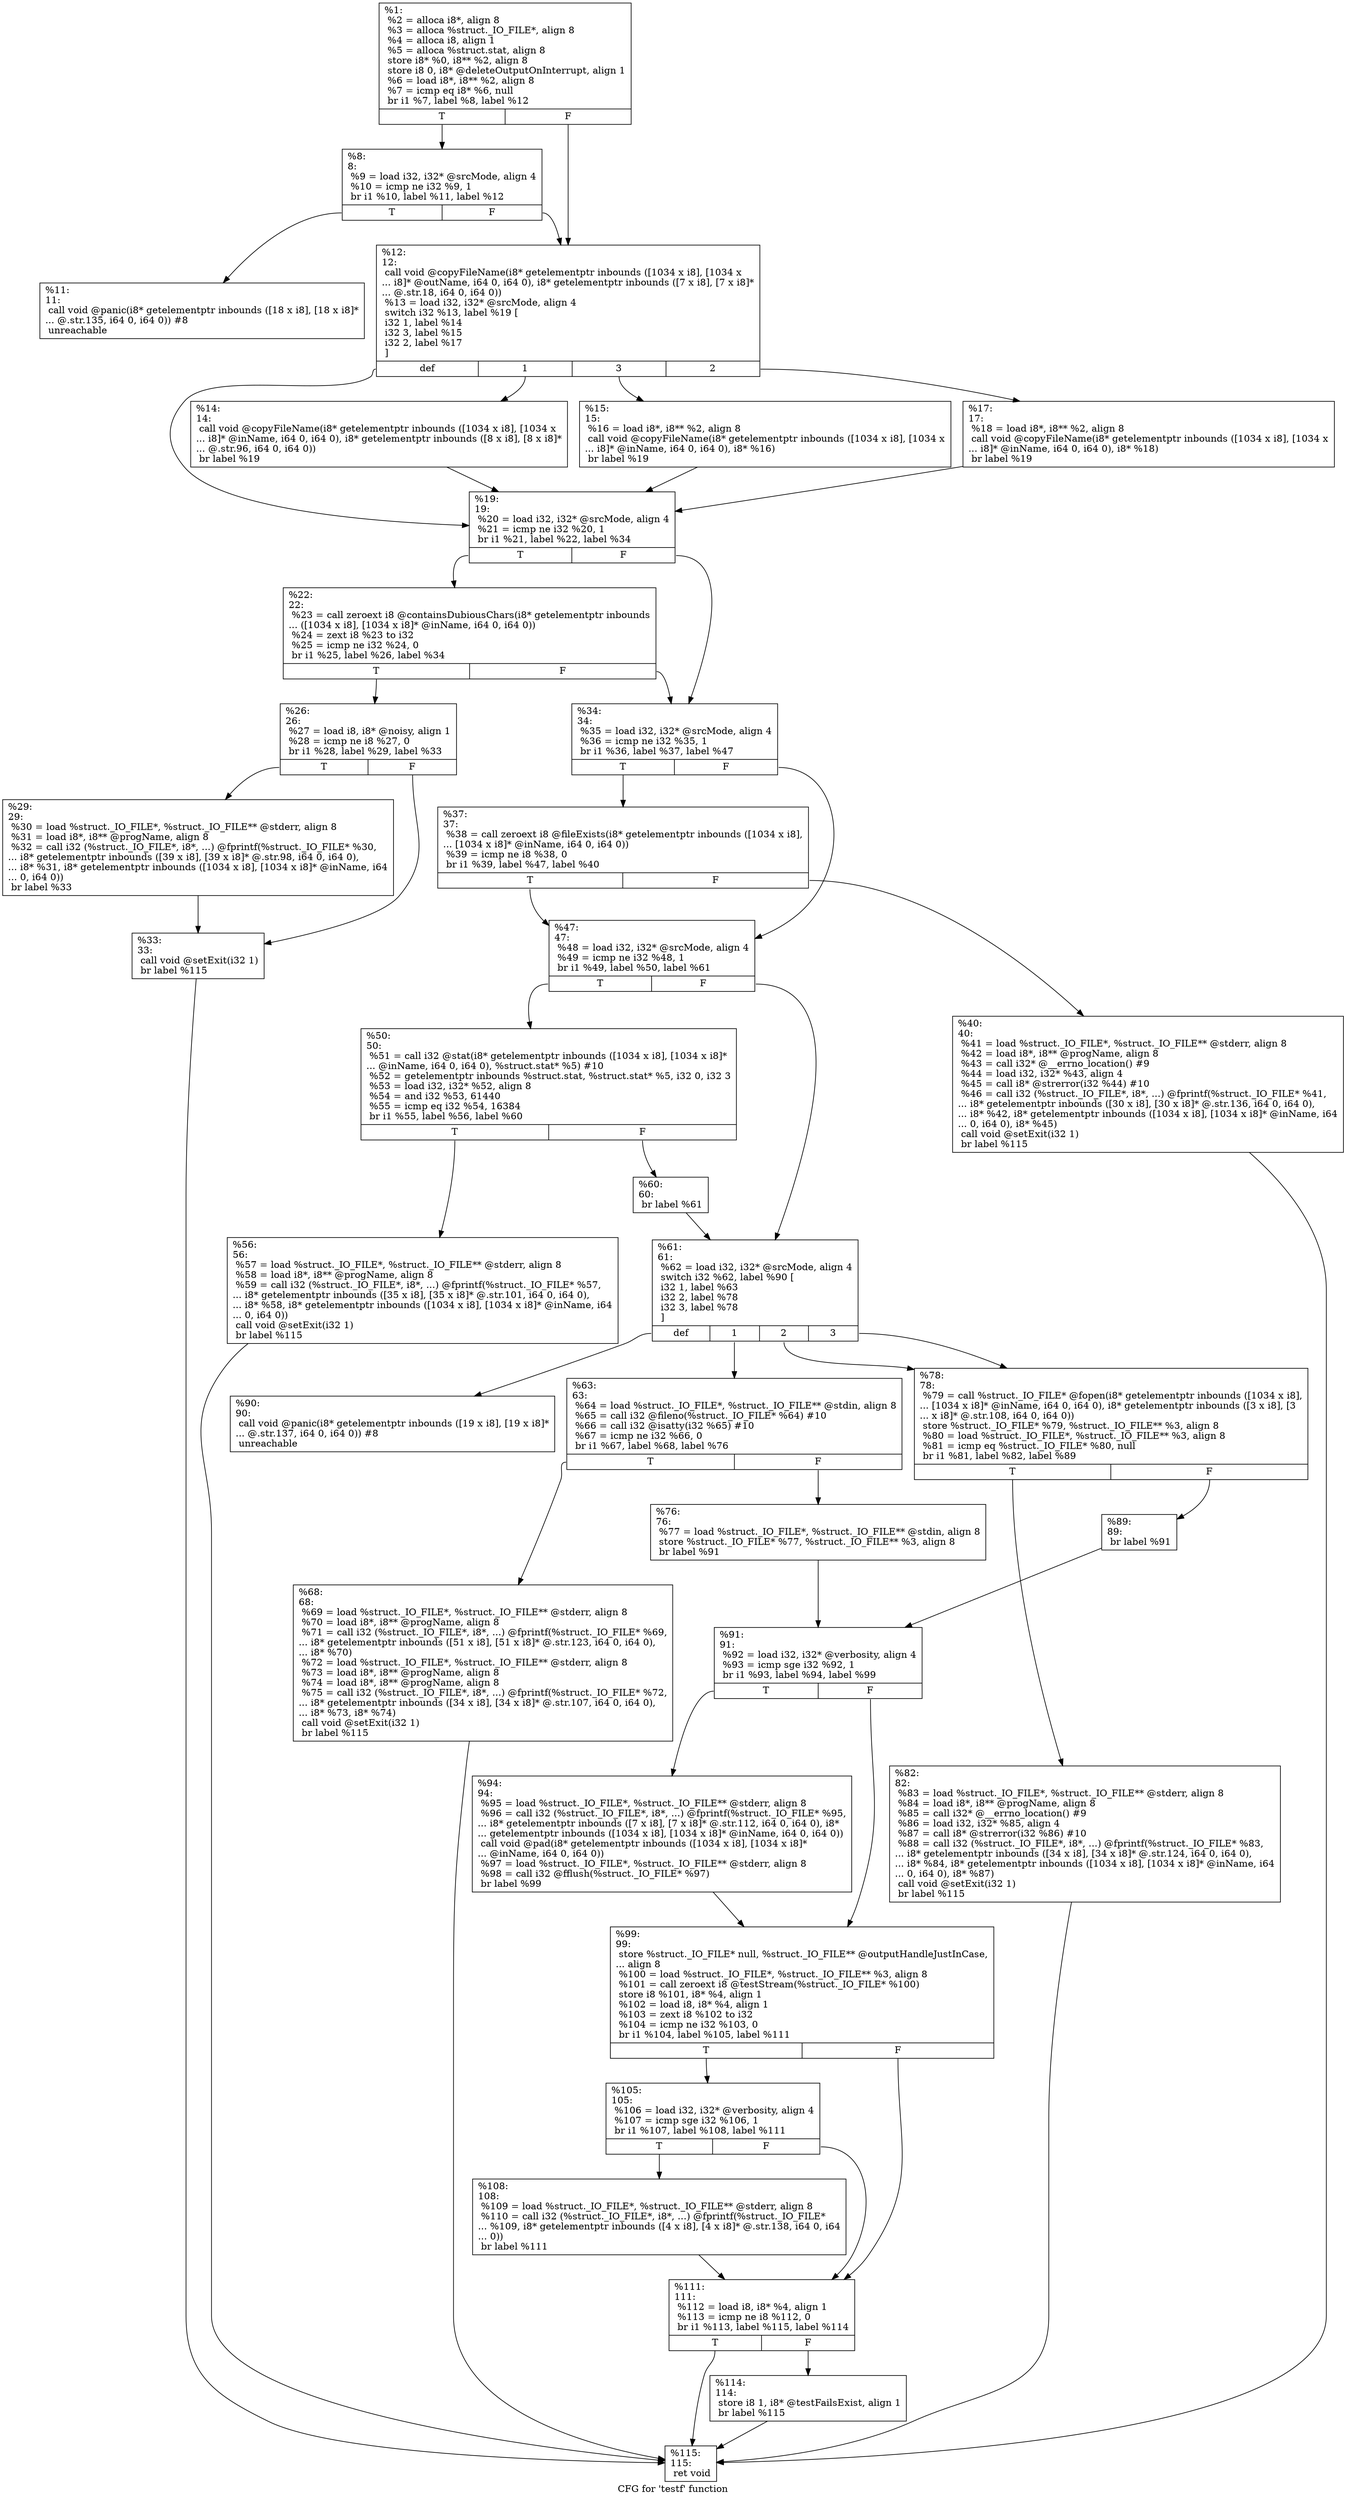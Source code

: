 digraph "CFG for 'testf' function" {
	label="CFG for 'testf' function";

	Node0x121a3e0 [shape=record,label="{%1:\l  %2 = alloca i8*, align 8\l  %3 = alloca %struct._IO_FILE*, align 8\l  %4 = alloca i8, align 1\l  %5 = alloca %struct.stat, align 8\l  store i8* %0, i8** %2, align 8\l  store i8 0, i8* @deleteOutputOnInterrupt, align 1\l  %6 = load i8*, i8** %2, align 8\l  %7 = icmp eq i8* %6, null\l  br i1 %7, label %8, label %12\l|{<s0>T|<s1>F}}"];
	Node0x121a3e0:s0 -> Node0x121a7d0;
	Node0x121a3e0:s1 -> Node0x121a820;
	Node0x121a7d0 [shape=record,label="{%8:\l8:                                                \l  %9 = load i32, i32* @srcMode, align 4\l  %10 = icmp ne i32 %9, 1\l  br i1 %10, label %11, label %12\l|{<s0>T|<s1>F}}"];
	Node0x121a7d0:s0 -> Node0x121a520;
	Node0x121a7d0:s1 -> Node0x121a820;
	Node0x121a520 [shape=record,label="{%11:\l11:                                               \l  call void @panic(i8* getelementptr inbounds ([18 x i8], [18 x i8]*\l... @.str.135, i64 0, i64 0)) #8\l  unreachable\l}"];
	Node0x121a820 [shape=record,label="{%12:\l12:                                               \l  call void @copyFileName(i8* getelementptr inbounds ([1034 x i8], [1034 x\l... i8]* @outName, i64 0, i64 0), i8* getelementptr inbounds ([7 x i8], [7 x i8]*\l... @.str.18, i64 0, i64 0))\l  %13 = load i32, i32* @srcMode, align 4\l  switch i32 %13, label %19 [\l    i32 1, label %14\l    i32 3, label %15\l    i32 2, label %17\l  ]\l|{<s0>def|<s1>1|<s2>3|<s3>2}}"];
	Node0x121a820:s0 -> Node0x121ad20;
	Node0x121a820:s1 -> Node0x121ad70;
	Node0x121a820:s2 -> Node0x121c280;
	Node0x121a820:s3 -> Node0x121c310;
	Node0x121ad70 [shape=record,label="{%14:\l14:                                               \l  call void @copyFileName(i8* getelementptr inbounds ([1034 x i8], [1034 x\l... i8]* @inName, i64 0, i64 0), i8* getelementptr inbounds ([8 x i8], [8 x i8]*\l... @.str.96, i64 0, i64 0))\l  br label %19\l}"];
	Node0x121ad70 -> Node0x121ad20;
	Node0x121c280 [shape=record,label="{%15:\l15:                                               \l  %16 = load i8*, i8** %2, align 8\l  call void @copyFileName(i8* getelementptr inbounds ([1034 x i8], [1034 x\l... i8]* @inName, i64 0, i64 0), i8* %16)\l  br label %19\l}"];
	Node0x121c280 -> Node0x121ad20;
	Node0x121c310 [shape=record,label="{%17:\l17:                                               \l  %18 = load i8*, i8** %2, align 8\l  call void @copyFileName(i8* getelementptr inbounds ([1034 x i8], [1034 x\l... i8]* @inName, i64 0, i64 0), i8* %18)\l  br label %19\l}"];
	Node0x121c310 -> Node0x121ad20;
	Node0x121ad20 [shape=record,label="{%19:\l19:                                               \l  %20 = load i32, i32* @srcMode, align 4\l  %21 = icmp ne i32 %20, 1\l  br i1 %21, label %22, label %34\l|{<s0>T|<s1>F}}"];
	Node0x121ad20:s0 -> Node0x121ca40;
	Node0x121ad20:s1 -> Node0x121ca90;
	Node0x121ca40 [shape=record,label="{%22:\l22:                                               \l  %23 = call zeroext i8 @containsDubiousChars(i8* getelementptr inbounds\l... ([1034 x i8], [1034 x i8]* @inName, i64 0, i64 0))\l  %24 = zext i8 %23 to i32\l  %25 = icmp ne i32 %24, 0\l  br i1 %25, label %26, label %34\l|{<s0>T|<s1>F}}"];
	Node0x121ca40:s0 -> Node0x121cc80;
	Node0x121ca40:s1 -> Node0x121ca90;
	Node0x121cc80 [shape=record,label="{%26:\l26:                                               \l  %27 = load i8, i8* @noisy, align 1\l  %28 = icmp ne i8 %27, 0\l  br i1 %28, label %29, label %33\l|{<s0>T|<s1>F}}"];
	Node0x121cc80:s0 -> Node0x121ce30;
	Node0x121cc80:s1 -> Node0x121ce80;
	Node0x121ce30 [shape=record,label="{%29:\l29:                                               \l  %30 = load %struct._IO_FILE*, %struct._IO_FILE** @stderr, align 8\l  %31 = load i8*, i8** @progName, align 8\l  %32 = call i32 (%struct._IO_FILE*, i8*, ...) @fprintf(%struct._IO_FILE* %30,\l... i8* getelementptr inbounds ([39 x i8], [39 x i8]* @.str.98, i64 0, i64 0),\l... i8* %31, i8* getelementptr inbounds ([1034 x i8], [1034 x i8]* @inName, i64\l... 0, i64 0))\l  br label %33\l}"];
	Node0x121ce30 -> Node0x121ce80;
	Node0x121ce80 [shape=record,label="{%33:\l33:                                               \l  call void @setExit(i32 1)\l  br label %115\l}"];
	Node0x121ce80 -> Node0x121d270;
	Node0x121ca90 [shape=record,label="{%34:\l34:                                               \l  %35 = load i32, i32* @srcMode, align 4\l  %36 = icmp ne i32 %35, 1\l  br i1 %36, label %37, label %47\l|{<s0>T|<s1>F}}"];
	Node0x121ca90:s0 -> Node0x121d3f0;
	Node0x121ca90:s1 -> Node0x121d440;
	Node0x121d3f0 [shape=record,label="{%37:\l37:                                               \l  %38 = call zeroext i8 @fileExists(i8* getelementptr inbounds ([1034 x i8],\l... [1034 x i8]* @inName, i64 0, i64 0))\l  %39 = icmp ne i8 %38, 0\l  br i1 %39, label %47, label %40\l|{<s0>T|<s1>F}}"];
	Node0x121d3f0:s0 -> Node0x121d440;
	Node0x121d3f0:s1 -> Node0x121d660;
	Node0x121d660 [shape=record,label="{%40:\l40:                                               \l  %41 = load %struct._IO_FILE*, %struct._IO_FILE** @stderr, align 8\l  %42 = load i8*, i8** @progName, align 8\l  %43 = call i32* @__errno_location() #9\l  %44 = load i32, i32* %43, align 4\l  %45 = call i8* @strerror(i32 %44) #10\l  %46 = call i32 (%struct._IO_FILE*, i8*, ...) @fprintf(%struct._IO_FILE* %41,\l... i8* getelementptr inbounds ([30 x i8], [30 x i8]* @.str.136, i64 0, i64 0),\l... i8* %42, i8* getelementptr inbounds ([1034 x i8], [1034 x i8]* @inName, i64\l... 0, i64 0), i8* %45)\l  call void @setExit(i32 1)\l  br label %115\l}"];
	Node0x121d660 -> Node0x121d270;
	Node0x121d440 [shape=record,label="{%47:\l47:                                               \l  %48 = load i32, i32* @srcMode, align 4\l  %49 = icmp ne i32 %48, 1\l  br i1 %49, label %50, label %61\l|{<s0>T|<s1>F}}"];
	Node0x121d440:s0 -> Node0x121ddc0;
	Node0x121d440:s1 -> Node0x121de10;
	Node0x121ddc0 [shape=record,label="{%50:\l50:                                               \l  %51 = call i32 @stat(i8* getelementptr inbounds ([1034 x i8], [1034 x i8]*\l... @inName, i64 0, i64 0), %struct.stat* %5) #10\l  %52 = getelementptr inbounds %struct.stat, %struct.stat* %5, i32 0, i32 3\l  %53 = load i32, i32* %52, align 8\l  %54 = and i32 %53, 61440\l  %55 = icmp eq i32 %54, 16384\l  br i1 %55, label %56, label %60\l|{<s0>T|<s1>F}}"];
	Node0x121ddc0:s0 -> Node0x121e200;
	Node0x121ddc0:s1 -> Node0x121e250;
	Node0x121e200 [shape=record,label="{%56:\l56:                                               \l  %57 = load %struct._IO_FILE*, %struct._IO_FILE** @stderr, align 8\l  %58 = load i8*, i8** @progName, align 8\l  %59 = call i32 (%struct._IO_FILE*, i8*, ...) @fprintf(%struct._IO_FILE* %57,\l... i8* getelementptr inbounds ([35 x i8], [35 x i8]* @.str.101, i64 0, i64 0),\l... i8* %58, i8* getelementptr inbounds ([1034 x i8], [1034 x i8]* @inName, i64\l... 0, i64 0))\l  call void @setExit(i32 1)\l  br label %115\l}"];
	Node0x121e200 -> Node0x121d270;
	Node0x121e250 [shape=record,label="{%60:\l60:                                               \l  br label %61\l}"];
	Node0x121e250 -> Node0x121de10;
	Node0x121de10 [shape=record,label="{%61:\l61:                                               \l  %62 = load i32, i32* @srcMode, align 4\l  switch i32 %62, label %90 [\l    i32 1, label %63\l    i32 2, label %78\l    i32 3, label %78\l  ]\l|{<s0>def|<s1>1|<s2>2|<s3>3}}"];
	Node0x121de10:s0 -> Node0x121e700;
	Node0x121de10:s1 -> Node0x121e750;
	Node0x121de10:s2 -> Node0x121e7a0;
	Node0x121de10:s3 -> Node0x121e7a0;
	Node0x121e750 [shape=record,label="{%63:\l63:                                               \l  %64 = load %struct._IO_FILE*, %struct._IO_FILE** @stdin, align 8\l  %65 = call i32 @fileno(%struct._IO_FILE* %64) #10\l  %66 = call i32 @isatty(i32 %65) #10\l  %67 = icmp ne i32 %66, 0\l  br i1 %67, label %68, label %76\l|{<s0>T|<s1>F}}"];
	Node0x121e750:s0 -> Node0x121eba0;
	Node0x121e750:s1 -> Node0x121ebf0;
	Node0x121eba0 [shape=record,label="{%68:\l68:                                               \l  %69 = load %struct._IO_FILE*, %struct._IO_FILE** @stderr, align 8\l  %70 = load i8*, i8** @progName, align 8\l  %71 = call i32 (%struct._IO_FILE*, i8*, ...) @fprintf(%struct._IO_FILE* %69,\l... i8* getelementptr inbounds ([51 x i8], [51 x i8]* @.str.123, i64 0, i64 0),\l... i8* %70)\l  %72 = load %struct._IO_FILE*, %struct._IO_FILE** @stderr, align 8\l  %73 = load i8*, i8** @progName, align 8\l  %74 = load i8*, i8** @progName, align 8\l  %75 = call i32 (%struct._IO_FILE*, i8*, ...) @fprintf(%struct._IO_FILE* %72,\l... i8* getelementptr inbounds ([34 x i8], [34 x i8]* @.str.107, i64 0, i64 0),\l... i8* %73, i8* %74)\l  call void @setExit(i32 1)\l  br label %115\l}"];
	Node0x121eba0 -> Node0x121d270;
	Node0x121ebf0 [shape=record,label="{%76:\l76:                                               \l  %77 = load %struct._IO_FILE*, %struct._IO_FILE** @stdin, align 8\l  store %struct._IO_FILE* %77, %struct._IO_FILE** %3, align 8\l  br label %91\l}"];
	Node0x121ebf0 -> Node0x121f320;
	Node0x121e7a0 [shape=record,label="{%78:\l78:                                               \l  %79 = call %struct._IO_FILE* @fopen(i8* getelementptr inbounds ([1034 x i8],\l... [1034 x i8]* @inName, i64 0, i64 0), i8* getelementptr inbounds ([3 x i8], [3\l... x i8]* @.str.108, i64 0, i64 0))\l  store %struct._IO_FILE* %79, %struct._IO_FILE** %3, align 8\l  %80 = load %struct._IO_FILE*, %struct._IO_FILE** %3, align 8\l  %81 = icmp eq %struct._IO_FILE* %80, null\l  br i1 %81, label %82, label %89\l|{<s0>T|<s1>F}}"];
	Node0x121e7a0:s0 -> Node0x121f630;
	Node0x121e7a0:s1 -> Node0x121f680;
	Node0x121f630 [shape=record,label="{%82:\l82:                                               \l  %83 = load %struct._IO_FILE*, %struct._IO_FILE** @stderr, align 8\l  %84 = load i8*, i8** @progName, align 8\l  %85 = call i32* @__errno_location() #9\l  %86 = load i32, i32* %85, align 4\l  %87 = call i8* @strerror(i32 %86) #10\l  %88 = call i32 (%struct._IO_FILE*, i8*, ...) @fprintf(%struct._IO_FILE* %83,\l... i8* getelementptr inbounds ([34 x i8], [34 x i8]* @.str.124, i64 0, i64 0),\l... i8* %84, i8* getelementptr inbounds ([1034 x i8], [1034 x i8]* @inName, i64\l... 0, i64 0), i8* %87)\l  call void @setExit(i32 1)\l  br label %115\l}"];
	Node0x121f630 -> Node0x121d270;
	Node0x121f680 [shape=record,label="{%89:\l89:                                               \l  br label %91\l}"];
	Node0x121f680 -> Node0x121f320;
	Node0x121e700 [shape=record,label="{%90:\l90:                                               \l  call void @panic(i8* getelementptr inbounds ([19 x i8], [19 x i8]*\l... @.str.137, i64 0, i64 0)) #8\l  unreachable\l}"];
	Node0x121f320 [shape=record,label="{%91:\l91:                                               \l  %92 = load i32, i32* @verbosity, align 4\l  %93 = icmp sge i32 %92, 1\l  br i1 %93, label %94, label %99\l|{<s0>T|<s1>F}}"];
	Node0x121f320:s0 -> Node0x121ff30;
	Node0x121f320:s1 -> Node0x121ff80;
	Node0x121ff30 [shape=record,label="{%94:\l94:                                               \l  %95 = load %struct._IO_FILE*, %struct._IO_FILE** @stderr, align 8\l  %96 = call i32 (%struct._IO_FILE*, i8*, ...) @fprintf(%struct._IO_FILE* %95,\l... i8* getelementptr inbounds ([7 x i8], [7 x i8]* @.str.112, i64 0, i64 0), i8*\l... getelementptr inbounds ([1034 x i8], [1034 x i8]* @inName, i64 0, i64 0))\l  call void @pad(i8* getelementptr inbounds ([1034 x i8], [1034 x i8]*\l... @inName, i64 0, i64 0))\l  %97 = load %struct._IO_FILE*, %struct._IO_FILE** @stderr, align 8\l  %98 = call i32 @fflush(%struct._IO_FILE* %97)\l  br label %99\l}"];
	Node0x121ff30 -> Node0x121ff80;
	Node0x121ff80 [shape=record,label="{%99:\l99:                                               \l  store %struct._IO_FILE* null, %struct._IO_FILE** @outputHandleJustInCase,\l... align 8\l  %100 = load %struct._IO_FILE*, %struct._IO_FILE** %3, align 8\l  %101 = call zeroext i8 @testStream(%struct._IO_FILE* %100)\l  store i8 %101, i8* %4, align 1\l  %102 = load i8, i8* %4, align 1\l  %103 = zext i8 %102 to i32\l  %104 = icmp ne i32 %103, 0\l  br i1 %104, label %105, label %111\l|{<s0>T|<s1>F}}"];
	Node0x121ff80:s0 -> Node0x1220870;
	Node0x121ff80:s1 -> Node0x12208c0;
	Node0x1220870 [shape=record,label="{%105:\l105:                                              \l  %106 = load i32, i32* @verbosity, align 4\l  %107 = icmp sge i32 %106, 1\l  br i1 %107, label %108, label %111\l|{<s0>T|<s1>F}}"];
	Node0x1220870:s0 -> Node0x1220a70;
	Node0x1220870:s1 -> Node0x12208c0;
	Node0x1220a70 [shape=record,label="{%108:\l108:                                              \l  %109 = load %struct._IO_FILE*, %struct._IO_FILE** @stderr, align 8\l  %110 = call i32 (%struct._IO_FILE*, i8*, ...) @fprintf(%struct._IO_FILE*\l... %109, i8* getelementptr inbounds ([4 x i8], [4 x i8]* @.str.138, i64 0, i64\l... 0))\l  br label %111\l}"];
	Node0x1220a70 -> Node0x12208c0;
	Node0x12208c0 [shape=record,label="{%111:\l111:                                              \l  %112 = load i8, i8* %4, align 1\l  %113 = icmp ne i8 %112, 0\l  br i1 %113, label %115, label %114\l|{<s0>T|<s1>F}}"];
	Node0x12208c0:s0 -> Node0x121d270;
	Node0x12208c0:s1 -> Node0x1220e50;
	Node0x1220e50 [shape=record,label="{%114:\l114:                                              \l  store i8 1, i8* @testFailsExist, align 1\l  br label %115\l}"];
	Node0x1220e50 -> Node0x121d270;
	Node0x121d270 [shape=record,label="{%115:\l115:                                              \l  ret void\l}"];
}
